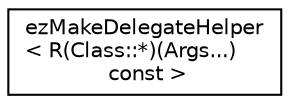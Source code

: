 digraph "Graphical Class Hierarchy"
{
 // LATEX_PDF_SIZE
  edge [fontname="Helvetica",fontsize="10",labelfontname="Helvetica",labelfontsize="10"];
  node [fontname="Helvetica",fontsize="10",shape=record];
  rankdir="LR";
  Node0 [label="ezMakeDelegateHelper\l\< R(Class::*)(Args...)\l const \>",height=0.2,width=0.4,color="black", fillcolor="white", style="filled",URL="$da/d07/structez_make_delegate_helper_3_01_r_07_class_1_1_5_08_07_args_8_8_8_08_01const_01_4.htm",tooltip=" "];
}
